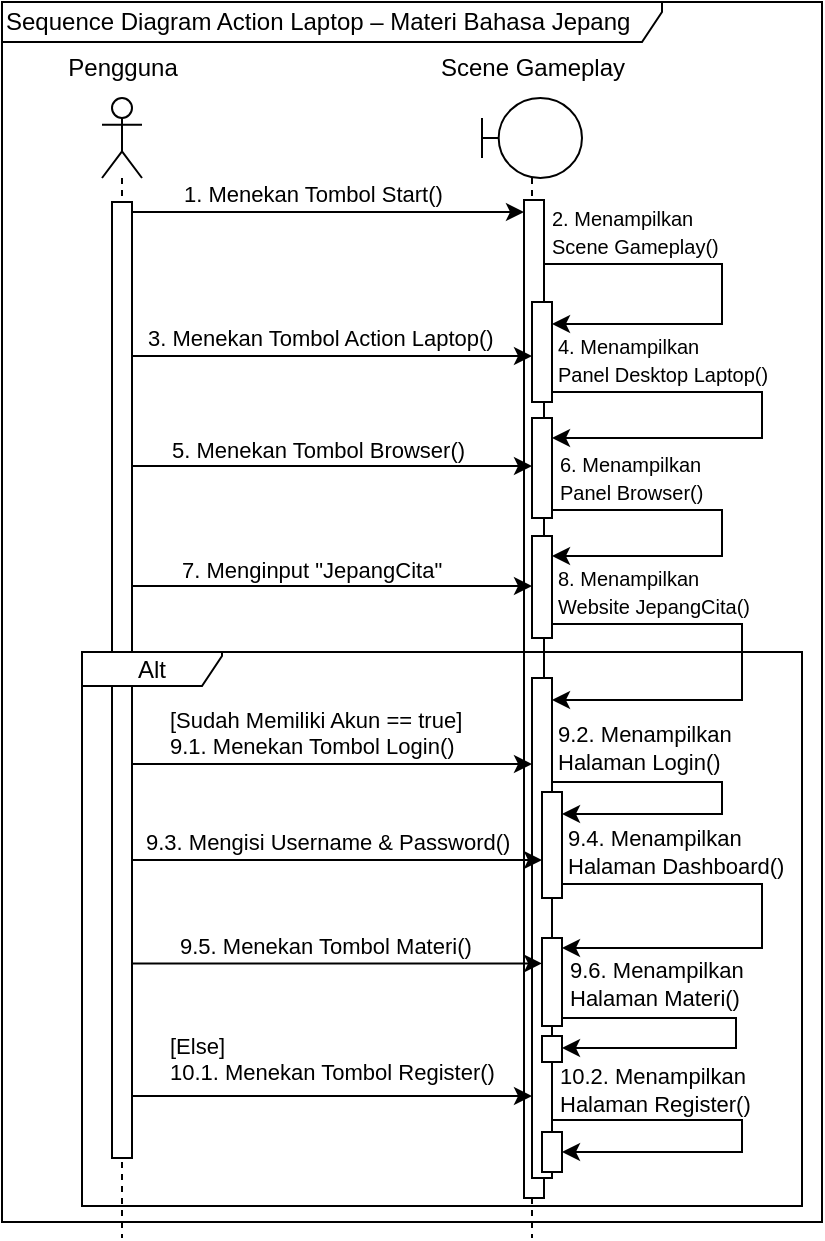 <mxfile version="24.3.1" type="device">
  <diagram id="RAGtzLFKwbdUckXWn4iN" name="Halaman-1">
    <mxGraphModel dx="419" dy="207" grid="1" gridSize="10" guides="1" tooltips="1" connect="1" arrows="1" fold="1" page="1" pageScale="1" pageWidth="827" pageHeight="1169" math="0" shadow="0">
      <root>
        <mxCell id="0" />
        <mxCell id="1" parent="0" />
        <mxCell id="K_lp6_0wbMEvAcMGEVY7-65" value="&lt;div&gt;&lt;/div&gt;" style="shape=umlLifeline;perimeter=lifelinePerimeter;whiteSpace=wrap;html=1;container=1;dropTarget=0;collapsible=0;recursiveResize=0;outlineConnect=0;portConstraint=eastwest;newEdgeStyle={&quot;curved&quot;:0,&quot;rounded&quot;:0};participant=umlActor;size=40;" parent="1" vertex="1">
          <mxGeometry x="220" y="78" width="20" height="570" as="geometry" />
        </mxCell>
        <mxCell id="OxrHae_57oYZ9077EPSq-14" value="" style="html=1;points=[[0,0,0,0,5],[0,1,0,0,-5],[1,0,0,0,5],[1,1,0,0,-5]];perimeter=orthogonalPerimeter;outlineConnect=0;targetShapes=umlLifeline;portConstraint=eastwest;newEdgeStyle={&quot;curved&quot;:0,&quot;rounded&quot;:0};" parent="K_lp6_0wbMEvAcMGEVY7-65" vertex="1">
          <mxGeometry x="5" y="52" width="10" height="478" as="geometry" />
        </mxCell>
        <mxCell id="K_lp6_0wbMEvAcMGEVY7-67" value="&lt;div&gt;Pengguna&lt;/div&gt;" style="text;html=1;align=center;verticalAlign=middle;resizable=0;points=[];autosize=1;strokeColor=none;fillColor=none;" parent="1" vertex="1">
          <mxGeometry x="190" y="48" width="80" height="30" as="geometry" />
        </mxCell>
        <mxCell id="K_lp6_0wbMEvAcMGEVY7-75" value="Sequence Diagram Action Laptop – Materi Bahasa Jepang" style="shape=umlFrame;whiteSpace=wrap;html=1;pointerEvents=0;width=330;height=20;align=left;" parent="1" vertex="1">
          <mxGeometry x="170" y="30" width="410" height="610" as="geometry" />
        </mxCell>
        <mxCell id="OxrHae_57oYZ9077EPSq-15" value="" style="shape=umlLifeline;perimeter=lifelinePerimeter;whiteSpace=wrap;html=1;container=1;dropTarget=0;collapsible=0;recursiveResize=0;outlineConnect=0;portConstraint=eastwest;newEdgeStyle={&quot;curved&quot;:0,&quot;rounded&quot;:0};participant=umlBoundary;" parent="1" vertex="1">
          <mxGeometry x="410" y="78" width="50" height="570" as="geometry" />
        </mxCell>
        <mxCell id="OxrHae_57oYZ9077EPSq-16" value="" style="html=1;points=[[0,0,0,0,5],[0,1,0,0,-5],[1,0,0,0,5],[1,1,0,0,-5]];perimeter=orthogonalPerimeter;outlineConnect=0;targetShapes=umlLifeline;portConstraint=eastwest;newEdgeStyle={&quot;curved&quot;:0,&quot;rounded&quot;:0};" parent="OxrHae_57oYZ9077EPSq-15" vertex="1">
          <mxGeometry x="21" y="51" width="10" height="499" as="geometry" />
        </mxCell>
        <mxCell id="OxrHae_57oYZ9077EPSq-17" value="" style="html=1;align=left;spacingLeft=2;endArrow=classic;rounded=0;edgeStyle=orthogonalEdgeStyle;curved=0;rounded=0;endFill=1;" parent="OxrHae_57oYZ9077EPSq-15" edge="1">
          <mxGeometry x="-1" y="22" relative="1" as="geometry">
            <mxPoint x="31" y="83" as="sourcePoint" />
            <Array as="points">
              <mxPoint x="120" y="83" />
              <mxPoint x="120" y="113" />
            </Array>
            <mxPoint x="35" y="113" as="targetPoint" />
            <mxPoint as="offset" />
          </mxGeometry>
        </mxCell>
        <mxCell id="fkkqWJSYbEHI7g0LPWqD-6" style="edgeStyle=orthogonalEdgeStyle;rounded=0;orthogonalLoop=1;jettySize=auto;html=1;curved=0;exitX=1;exitY=1;exitDx=0;exitDy=-5;exitPerimeter=0;" parent="OxrHae_57oYZ9077EPSq-15" source="OxrHae_57oYZ9077EPSq-18" target="3zWsPPKtj1q2gXZO3qi5-4" edge="1">
          <mxGeometry relative="1" as="geometry">
            <Array as="points">
              <mxPoint x="140" y="147" />
              <mxPoint x="140" y="170" />
            </Array>
            <mxPoint x="35" y="176" as="targetPoint" />
          </mxGeometry>
        </mxCell>
        <mxCell id="OxrHae_57oYZ9077EPSq-18" value="" style="html=1;points=[[0,0,0,0,5],[0,1,0,0,-5],[1,0,0,0,5],[1,1,0,0,-5]];perimeter=orthogonalPerimeter;outlineConnect=0;targetShapes=umlLifeline;portConstraint=eastwest;newEdgeStyle={&quot;curved&quot;:0,&quot;rounded&quot;:0};" parent="OxrHae_57oYZ9077EPSq-15" vertex="1">
          <mxGeometry x="25" y="102" width="10" height="50" as="geometry" />
        </mxCell>
        <mxCell id="3zWsPPKtj1q2gXZO3qi5-4" value="" style="html=1;points=[[0,0,0,0,5],[0,1,0,0,-5],[1,0,0,0,5],[1,1,0,0,-5]];perimeter=orthogonalPerimeter;outlineConnect=0;targetShapes=umlLifeline;portConstraint=eastwest;newEdgeStyle={&quot;curved&quot;:0,&quot;rounded&quot;:0};" parent="OxrHae_57oYZ9077EPSq-15" vertex="1">
          <mxGeometry x="25" y="160" width="10" height="50" as="geometry" />
        </mxCell>
        <mxCell id="uWHNDCwGuJbyfKZEbWRq-4" value="" style="html=1;points=[[0,0,0,0,5],[0,1,0,0,-5],[1,0,0,0,5],[1,1,0,0,-5]];perimeter=orthogonalPerimeter;outlineConnect=0;targetShapes=umlLifeline;portConstraint=eastwest;newEdgeStyle={&quot;curved&quot;:0,&quot;rounded&quot;:0};" parent="OxrHae_57oYZ9077EPSq-15" vertex="1">
          <mxGeometry x="25" y="219" width="10" height="51" as="geometry" />
        </mxCell>
        <mxCell id="uWHNDCwGuJbyfKZEbWRq-3" style="edgeStyle=orthogonalEdgeStyle;rounded=0;orthogonalLoop=1;jettySize=auto;html=1;curved=0;" parent="OxrHae_57oYZ9077EPSq-15" source="3zWsPPKtj1q2gXZO3qi5-4" target="uWHNDCwGuJbyfKZEbWRq-4" edge="1">
          <mxGeometry relative="1" as="geometry">
            <Array as="points">
              <mxPoint x="120" y="206" />
              <mxPoint x="120" y="229" />
            </Array>
            <mxPoint x="36" y="235" as="targetPoint" />
            <mxPoint x="36" y="206" as="sourcePoint" />
          </mxGeometry>
        </mxCell>
        <mxCell id="uWHNDCwGuJbyfKZEbWRq-5" value="&lt;span style=&quot;font-size: 10px;&quot;&gt;6. Menampilkan&amp;nbsp;&lt;/span&gt;&lt;div&gt;&lt;span style=&quot;font-size: 10px;&quot;&gt;Panel Browser&lt;/span&gt;&lt;span style=&quot;font-size: 10px;&quot;&gt;()&lt;/span&gt;&lt;/div&gt;" style="edgeLabel;html=1;align=left;verticalAlign=middle;resizable=0;points=[];" parent="OxrHae_57oYZ9077EPSq-15" vertex="1" connectable="0">
          <mxGeometry x="37" y="190" as="geometry" />
        </mxCell>
        <mxCell id="uWHNDCwGuJbyfKZEbWRq-11" value="" style="html=1;points=[[0,0,0,0,5],[0,1,0,0,-5],[1,0,0,0,5],[1,1,0,0,-5]];perimeter=orthogonalPerimeter;outlineConnect=0;targetShapes=umlLifeline;portConstraint=eastwest;newEdgeStyle={&quot;curved&quot;:0,&quot;rounded&quot;:0};" parent="OxrHae_57oYZ9077EPSq-15" vertex="1">
          <mxGeometry x="25" y="290" width="10" height="250" as="geometry" />
        </mxCell>
        <mxCell id="uWHNDCwGuJbyfKZEbWRq-12" style="edgeStyle=orthogonalEdgeStyle;rounded=0;orthogonalLoop=1;jettySize=auto;html=1;curved=0;exitX=1;exitY=1;exitDx=0;exitDy=-5;exitPerimeter=0;" parent="OxrHae_57oYZ9077EPSq-15" edge="1">
          <mxGeometry relative="1" as="geometry">
            <Array as="points">
              <mxPoint x="130" y="263" />
              <mxPoint x="130" y="301" />
            </Array>
            <mxPoint x="35" y="301" as="targetPoint" />
            <mxPoint x="35" y="263" as="sourcePoint" />
          </mxGeometry>
        </mxCell>
        <mxCell id="uWHNDCwGuJbyfKZEbWRq-13" value="&lt;span style=&quot;font-size: 10px;&quot;&gt;8. Menampilkan&amp;nbsp;&lt;/span&gt;&lt;div&gt;&lt;span style=&quot;font-size: 10px;&quot;&gt;Website JepangCita&lt;/span&gt;&lt;span style=&quot;font-size: 10px;&quot;&gt;()&lt;/span&gt;&lt;/div&gt;" style="edgeLabel;html=1;align=left;verticalAlign=middle;resizable=0;points=[];" parent="OxrHae_57oYZ9077EPSq-15" vertex="1" connectable="0">
          <mxGeometry x="36" y="247" as="geometry" />
        </mxCell>
        <mxCell id="6a7fyAdcRSJ0wJjXQ1HR-10" value="" style="html=1;points=[[0,0,0,0,5],[0,1,0,0,-5],[1,0,0,0,5],[1,1,0,0,-5]];perimeter=orthogonalPerimeter;outlineConnect=0;targetShapes=umlLifeline;portConstraint=eastwest;newEdgeStyle={&quot;curved&quot;:0,&quot;rounded&quot;:0};" parent="OxrHae_57oYZ9077EPSq-15" vertex="1">
          <mxGeometry x="30" y="347" width="10" height="53" as="geometry" />
        </mxCell>
        <mxCell id="6a7fyAdcRSJ0wJjXQ1HR-13" style="edgeStyle=orthogonalEdgeStyle;rounded=0;orthogonalLoop=1;jettySize=auto;html=1;curved=0;" parent="OxrHae_57oYZ9077EPSq-15" target="6a7fyAdcRSJ0wJjXQ1HR-10" edge="1">
          <mxGeometry relative="1" as="geometry">
            <Array as="points">
              <mxPoint x="120" y="342" />
              <mxPoint x="120" y="358" />
            </Array>
            <mxPoint x="50" y="380" as="targetPoint" />
            <mxPoint x="35" y="342" as="sourcePoint" />
          </mxGeometry>
        </mxCell>
        <mxCell id="OxrHae_57oYZ9077EPSq-19" value="&lt;div&gt;Scene Gameplay&lt;/div&gt;" style="text;html=1;align=center;verticalAlign=middle;resizable=0;points=[];autosize=1;strokeColor=none;fillColor=none;" parent="1" vertex="1">
          <mxGeometry x="375" y="48" width="120" height="30" as="geometry" />
        </mxCell>
        <mxCell id="OxrHae_57oYZ9077EPSq-20" style="rounded=0;orthogonalLoop=1;jettySize=auto;html=1;exitX=1;exitY=0;exitDx=0;exitDy=5;exitPerimeter=0;" parent="1" source="OxrHae_57oYZ9077EPSq-14" target="OxrHae_57oYZ9077EPSq-16" edge="1">
          <mxGeometry relative="1" as="geometry" />
        </mxCell>
        <mxCell id="OxrHae_57oYZ9077EPSq-21" value="1. Menekan Tombol Start()" style="edgeLabel;html=1;align=left;verticalAlign=middle;resizable=0;points=[];" parent="OxrHae_57oYZ9077EPSq-20" vertex="1" connectable="0">
          <mxGeometry x="-0.33" y="1" relative="1" as="geometry">
            <mxPoint x="-42" y="-8" as="offset" />
          </mxGeometry>
        </mxCell>
        <mxCell id="OxrHae_57oYZ9077EPSq-22" value="&lt;span style=&quot;font-size: 10px;&quot;&gt;2. Menampilkan&amp;nbsp;&lt;/span&gt;&lt;div&gt;&lt;span style=&quot;font-size: 10px;&quot;&gt;Scene&amp;nbsp;&lt;/span&gt;&lt;span style=&quot;font-size: 10px;&quot;&gt;Gameplay()&lt;/span&gt;&lt;/div&gt;" style="edgeLabel;html=1;align=left;verticalAlign=middle;resizable=0;points=[];" parent="OxrHae_57oYZ9077EPSq-20" vertex="1" connectable="0">
          <mxGeometry x="-0.33" y="1" relative="1" as="geometry">
            <mxPoint x="142" y="11" as="offset" />
          </mxGeometry>
        </mxCell>
        <mxCell id="OxrHae_57oYZ9077EPSq-24" style="edgeStyle=orthogonalEdgeStyle;rounded=0;orthogonalLoop=1;jettySize=auto;html=1;curved=0;" parent="1" edge="1">
          <mxGeometry relative="1" as="geometry">
            <Array as="points">
              <mxPoint x="280" y="207" />
              <mxPoint x="280" y="207" />
            </Array>
            <mxPoint x="235" y="207.0" as="sourcePoint" />
            <mxPoint x="435" y="207.0" as="targetPoint" />
          </mxGeometry>
        </mxCell>
        <mxCell id="OxrHae_57oYZ9077EPSq-25" value="3. Menekan Tombol Action Laptop()" style="edgeLabel;html=1;align=left;verticalAlign=middle;resizable=0;points=[];" parent="1" vertex="1" connectable="0">
          <mxGeometry x="240.997" y="198.0" as="geometry" />
        </mxCell>
        <mxCell id="fkkqWJSYbEHI7g0LPWqD-7" value="&lt;span style=&quot;font-size: 10px;&quot;&gt;4. Menampilkan&amp;nbsp;&lt;/span&gt;&lt;div&gt;&lt;span style=&quot;font-size: 10px;&quot;&gt;Panel Desktop Laptop&lt;/span&gt;&lt;span style=&quot;font-size: 10px;&quot;&gt;()&lt;/span&gt;&lt;/div&gt;" style="edgeLabel;html=1;align=left;verticalAlign=middle;resizable=0;points=[];" parent="1" vertex="1" connectable="0">
          <mxGeometry x="446.0" y="209" as="geometry" />
        </mxCell>
        <mxCell id="uWHNDCwGuJbyfKZEbWRq-1" style="rounded=0;orthogonalLoop=1;jettySize=auto;html=1;" parent="1" edge="1">
          <mxGeometry relative="1" as="geometry">
            <mxPoint x="235" y="262" as="sourcePoint" />
            <mxPoint x="435" y="262" as="targetPoint" />
          </mxGeometry>
        </mxCell>
        <mxCell id="uWHNDCwGuJbyfKZEbWRq-2" value="5. Menekan Tombol Browser()" style="edgeLabel;html=1;align=left;verticalAlign=middle;resizable=0;points=[];" parent="1" vertex="1" connectable="0">
          <mxGeometry x="252.997" y="253.66" as="geometry" />
        </mxCell>
        <mxCell id="uWHNDCwGuJbyfKZEbWRq-6" style="edgeStyle=orthogonalEdgeStyle;rounded=0;orthogonalLoop=1;jettySize=auto;html=1;curved=0;" parent="1" edge="1">
          <mxGeometry relative="1" as="geometry">
            <Array as="points">
              <mxPoint x="340" y="322" />
              <mxPoint x="340" y="322" />
            </Array>
            <mxPoint x="235" y="322" as="sourcePoint" />
            <mxPoint x="435" y="322" as="targetPoint" />
          </mxGeometry>
        </mxCell>
        <mxCell id="uWHNDCwGuJbyfKZEbWRq-7" value="7. Menginput &quot;JepangCita&quot;" style="edgeLabel;html=1;align=left;verticalAlign=middle;resizable=0;points=[];" parent="1" vertex="1" connectable="0">
          <mxGeometry x="257.997" y="314.0" as="geometry" />
        </mxCell>
        <mxCell id="6a7fyAdcRSJ0wJjXQ1HR-1" value="Alt" style="shape=umlFrame;whiteSpace=wrap;html=1;pointerEvents=0;width=70;height=17;" parent="1" vertex="1">
          <mxGeometry x="210" y="355" width="360" height="277" as="geometry" />
        </mxCell>
        <mxCell id="6a7fyAdcRSJ0wJjXQ1HR-4" style="edgeStyle=orthogonalEdgeStyle;rounded=0;orthogonalLoop=1;jettySize=auto;html=1;curved=0;" parent="1" edge="1">
          <mxGeometry relative="1" as="geometry">
            <mxPoint x="235" y="411" as="sourcePoint" />
            <mxPoint x="435" y="411" as="targetPoint" />
            <Array as="points">
              <mxPoint x="290" y="411" />
              <mxPoint x="290" y="411" />
            </Array>
          </mxGeometry>
        </mxCell>
        <mxCell id="6a7fyAdcRSJ0wJjXQ1HR-5" value="9.1. Menekan Tombol Login()" style="edgeLabel;html=1;align=left;verticalAlign=middle;resizable=0;points=[];" parent="1" vertex="1" connectable="0">
          <mxGeometry x="251.997" y="402.0" as="geometry" />
        </mxCell>
        <mxCell id="6a7fyAdcRSJ0wJjXQ1HR-6" value="[Sudah Memiliki Akun == true]" style="edgeLabel;html=1;align=left;verticalAlign=middle;resizable=0;points=[];" parent="1" vertex="1" connectable="0">
          <mxGeometry x="251.997" y="389.0" as="geometry" />
        </mxCell>
        <mxCell id="6a7fyAdcRSJ0wJjXQ1HR-7" style="edgeStyle=orthogonalEdgeStyle;rounded=0;orthogonalLoop=1;jettySize=auto;html=1;curved=0;" parent="1" edge="1">
          <mxGeometry relative="1" as="geometry">
            <mxPoint x="235" y="577" as="sourcePoint" />
            <mxPoint x="435" y="577" as="targetPoint" />
            <Array as="points">
              <mxPoint x="380" y="577" />
              <mxPoint x="380" y="577" />
            </Array>
          </mxGeometry>
        </mxCell>
        <mxCell id="6a7fyAdcRSJ0wJjXQ1HR-8" value="10.1. Menekan Tombol Register()" style="edgeLabel;html=1;align=left;verticalAlign=middle;resizable=0;points=[];" parent="1" vertex="1" connectable="0">
          <mxGeometry x="251.997" y="565.0" as="geometry" />
        </mxCell>
        <mxCell id="6a7fyAdcRSJ0wJjXQ1HR-9" value="[Else]" style="edgeLabel;html=1;align=left;verticalAlign=middle;resizable=0;points=[];" parent="1" vertex="1" connectable="0">
          <mxGeometry x="251.997" y="552.0" as="geometry" />
        </mxCell>
        <mxCell id="6a7fyAdcRSJ0wJjXQ1HR-14" value="9.2. Menampilkan&amp;nbsp;&lt;div&gt;Halaman Login()&lt;/div&gt;" style="edgeLabel;html=1;align=left;verticalAlign=middle;resizable=0;points=[];" parent="1" vertex="1" connectable="0">
          <mxGeometry x="445.997" y="403.0" as="geometry" />
        </mxCell>
        <mxCell id="6a7fyAdcRSJ0wJjXQ1HR-15" value="" style="html=1;points=[[0,0,0,0,5],[0,1,0,0,-5],[1,0,0,0,5],[1,1,0,0,-5]];perimeter=orthogonalPerimeter;outlineConnect=0;targetShapes=umlLifeline;portConstraint=eastwest;newEdgeStyle={&quot;curved&quot;:0,&quot;rounded&quot;:0};" parent="1" vertex="1">
          <mxGeometry x="440" y="595" width="10" height="20" as="geometry" />
        </mxCell>
        <mxCell id="6a7fyAdcRSJ0wJjXQ1HR-16" style="edgeStyle=orthogonalEdgeStyle;rounded=0;orthogonalLoop=1;jettySize=auto;html=1;curved=0;" parent="1" edge="1">
          <mxGeometry relative="1" as="geometry">
            <Array as="points">
              <mxPoint x="540" y="589" />
              <mxPoint x="540" y="605" />
            </Array>
            <mxPoint x="450" y="605" as="targetPoint" />
            <mxPoint x="445" y="589" as="sourcePoint" />
          </mxGeometry>
        </mxCell>
        <mxCell id="6a7fyAdcRSJ0wJjXQ1HR-17" value="10.2. Menampilkan&amp;nbsp;&lt;div&gt;Halaman Register()&lt;/div&gt;" style="edgeLabel;html=1;align=left;verticalAlign=middle;resizable=0;points=[];" parent="1" vertex="1" connectable="0">
          <mxGeometry x="446.997" y="573.25" as="geometry" />
        </mxCell>
        <mxCell id="6a7fyAdcRSJ0wJjXQ1HR-20" style="edgeStyle=orthogonalEdgeStyle;rounded=0;orthogonalLoop=1;jettySize=auto;html=1;curved=0;entryX=0;entryY=1;entryDx=0;entryDy=-5;entryPerimeter=0;" parent="1" edge="1">
          <mxGeometry relative="1" as="geometry">
            <mxPoint x="235" y="459" as="sourcePoint" />
            <mxPoint x="440" y="459" as="targetPoint" />
            <Array as="points">
              <mxPoint x="300" y="459" />
              <mxPoint x="300" y="459" />
            </Array>
          </mxGeometry>
        </mxCell>
        <mxCell id="6a7fyAdcRSJ0wJjXQ1HR-21" value="9.3. Mengisi Username &amp;amp; Password()" style="edgeLabel;html=1;align=left;verticalAlign=middle;resizable=0;points=[];" parent="1" vertex="1" connectable="0">
          <mxGeometry x="239.997" y="450.0" as="geometry" />
        </mxCell>
        <mxCell id="6a7fyAdcRSJ0wJjXQ1HR-22" value="" style="html=1;points=[[0,0,0,0,5],[0,1,0,0,-5],[1,0,0,0,5],[1,1,0,0,-5]];perimeter=orthogonalPerimeter;outlineConnect=0;targetShapes=umlLifeline;portConstraint=eastwest;newEdgeStyle={&quot;curved&quot;:0,&quot;rounded&quot;:0};" parent="1" vertex="1">
          <mxGeometry x="440" y="498" width="10" height="44" as="geometry" />
        </mxCell>
        <mxCell id="6a7fyAdcRSJ0wJjXQ1HR-23" style="edgeStyle=orthogonalEdgeStyle;rounded=0;orthogonalLoop=1;jettySize=auto;html=1;curved=0;" parent="1" edge="1">
          <mxGeometry relative="1" as="geometry">
            <Array as="points">
              <mxPoint x="550" y="471" />
              <mxPoint x="550" y="503" />
            </Array>
            <mxPoint x="450" y="503" as="targetPoint" />
            <mxPoint x="450" y="471" as="sourcePoint" />
          </mxGeometry>
        </mxCell>
        <mxCell id="6a7fyAdcRSJ0wJjXQ1HR-24" value="9.4. Menampilkan&amp;nbsp;&lt;div&gt;Halaman Dashboard()&lt;/div&gt;" style="edgeLabel;html=1;align=left;verticalAlign=middle;resizable=0;points=[];" parent="1" vertex="1" connectable="0">
          <mxGeometry x="450.997" y="455.0" as="geometry" />
        </mxCell>
        <mxCell id="6a7fyAdcRSJ0wJjXQ1HR-25" style="edgeStyle=orthogonalEdgeStyle;rounded=0;orthogonalLoop=1;jettySize=auto;html=1;curved=0;entryX=0;entryY=1;entryDx=0;entryDy=-5;entryPerimeter=0;" parent="1" edge="1">
          <mxGeometry relative="1" as="geometry">
            <mxPoint x="235" y="510.71" as="sourcePoint" />
            <mxPoint x="440" y="510.71" as="targetPoint" />
            <Array as="points">
              <mxPoint x="300" y="510.71" />
              <mxPoint x="300" y="510.71" />
            </Array>
          </mxGeometry>
        </mxCell>
        <mxCell id="6a7fyAdcRSJ0wJjXQ1HR-26" value="9.5. Menekan Tombol Materi()" style="edgeLabel;html=1;align=left;verticalAlign=middle;resizable=0;points=[];" parent="1" vertex="1" connectable="0">
          <mxGeometry x="256.997" y="501.71" as="geometry" />
        </mxCell>
        <mxCell id="6a7fyAdcRSJ0wJjXQ1HR-27" style="edgeStyle=orthogonalEdgeStyle;rounded=0;orthogonalLoop=1;jettySize=auto;html=1;curved=0;" parent="1" source="6a7fyAdcRSJ0wJjXQ1HR-22" target="6a7fyAdcRSJ0wJjXQ1HR-29" edge="1">
          <mxGeometry relative="1" as="geometry">
            <Array as="points">
              <mxPoint x="537" y="538" />
              <mxPoint x="537" y="553" />
            </Array>
            <mxPoint x="451" y="553" as="targetPoint" />
            <mxPoint x="451" y="538" as="sourcePoint" />
          </mxGeometry>
        </mxCell>
        <mxCell id="6a7fyAdcRSJ0wJjXQ1HR-28" value="9.6. Menampilkan&amp;nbsp;&lt;div&gt;Halaman Materi()&lt;/div&gt;" style="edgeLabel;html=1;align=left;verticalAlign=middle;resizable=0;points=[];" parent="1" vertex="1" connectable="0">
          <mxGeometry x="451.997" y="521.0" as="geometry" />
        </mxCell>
        <mxCell id="6a7fyAdcRSJ0wJjXQ1HR-29" value="" style="html=1;points=[[0,0,0,0,5],[0,1,0,0,-5],[1,0,0,0,5],[1,1,0,0,-5]];perimeter=orthogonalPerimeter;outlineConnect=0;targetShapes=umlLifeline;portConstraint=eastwest;newEdgeStyle={&quot;curved&quot;:0,&quot;rounded&quot;:0};" parent="1" vertex="1">
          <mxGeometry x="440" y="547" width="10" height="13" as="geometry" />
        </mxCell>
      </root>
    </mxGraphModel>
  </diagram>
</mxfile>
